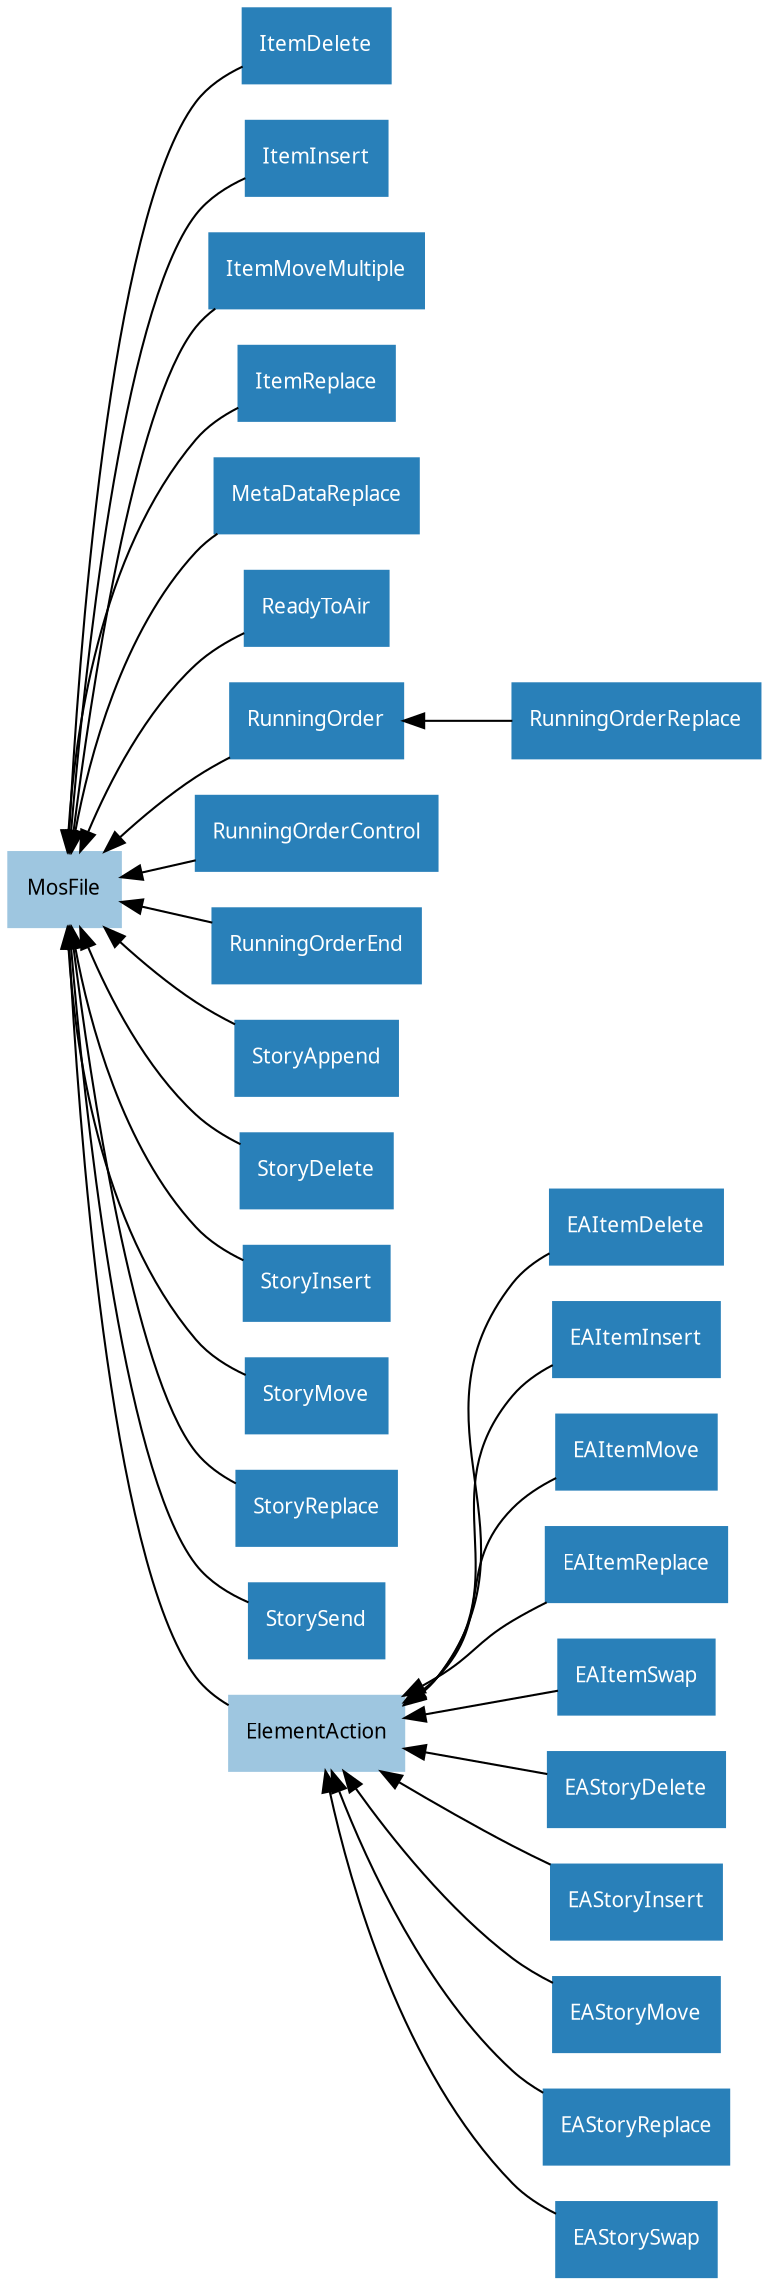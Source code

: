 digraph classes {
    graph [rankdir=RL];
    node [shape=rect, style=filled, fontname=Sans, fontsize=10];
    edge [];

    /* Abstract classes */
    node [color="#9ec6e0", fontcolor="#000000"]

    ElementAction;
    MosFile;

    /* Concrete classes */
    node [color="#2980b9", fontcolor="#ffffff"];

    EAItemDelete->ElementAction;
    EAItemInsert->ElementAction;
    EAItemMove->ElementAction;
    EAItemReplace->ElementAction;
    EAItemSwap->ElementAction;
    EAStoryDelete->ElementAction;
    EAStoryInsert->ElementAction;
    EAStoryMove->ElementAction;
    EAStoryReplace->ElementAction;
    EAStorySwap->ElementAction;
    ElementAction->MosFile;
    ItemDelete->MosFile;
    ItemInsert->MosFile;
    ItemMoveMultiple->MosFile;
    ItemReplace->MosFile;
    MetaDataReplace->MosFile;
    ReadyToAir->MosFile;
    RunningOrder->MosFile;
    RunningOrderControl->MosFile;
    RunningOrderEnd->MosFile;
    RunningOrderReplace->RunningOrder;
    StoryAppend->MosFile;
    StoryDelete->MosFile;
    StoryInsert->MosFile;
    StoryMove->MosFile;
    StoryReplace->MosFile;
    StorySend->MosFile;
}

